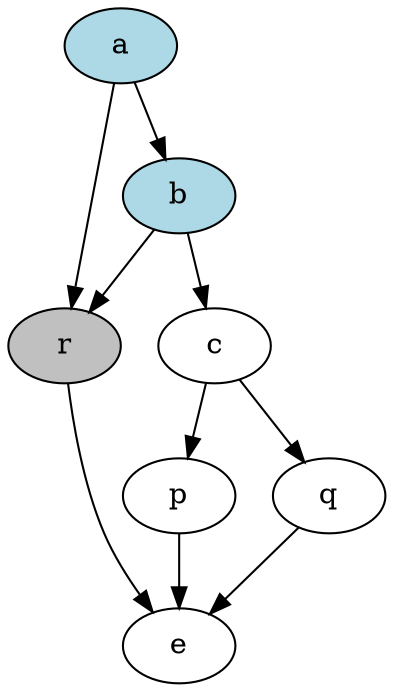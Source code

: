 digraph {
    a [style = filled, fillcolor = lightblue];
    b [style = filled, fillcolor = lightblue];
    r [style = filled, fillcolor = gray];

    a -> b [];
    a -> r [];
    b -> c [];
    b -> r [];
    c -> p [];
    c -> q [];
    p -> e [];
    q -> e [];
    r -> e [];
}
